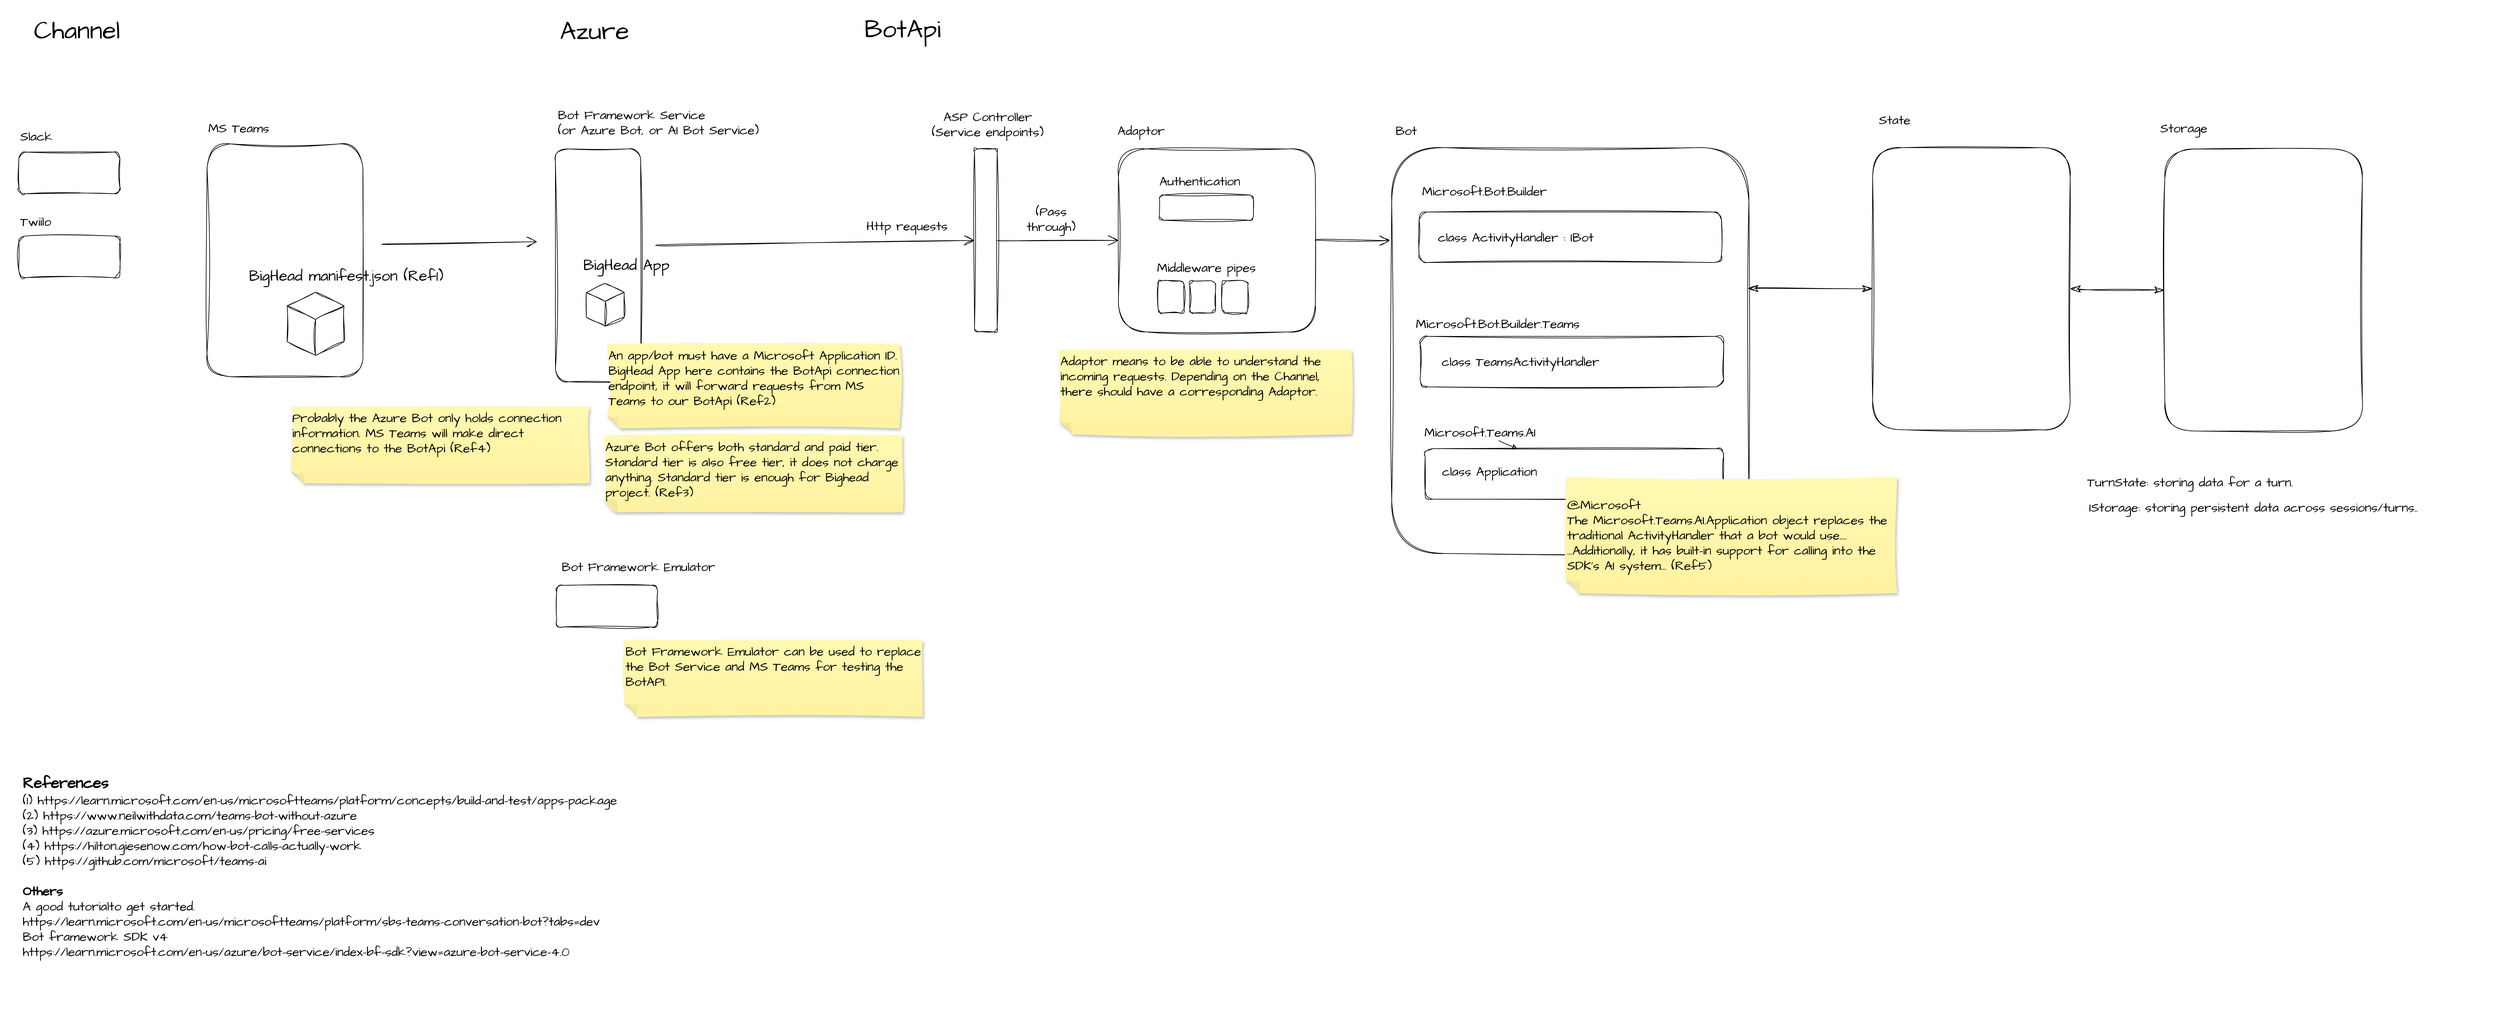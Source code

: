 <mxfile>
    <diagram id="omJeIMPCBmoMKP9RTQOr" name="Page-1">
        <mxGraphModel dx="3477" dy="1987" grid="0" gridSize="10" guides="1" tooltips="1" connect="1" arrows="1" fold="1" page="0" pageScale="1" pageWidth="850" pageHeight="1100" math="0" shadow="0">
            <root>
                <mxCell id="0"/>
                <mxCell id="1" parent="0"/>
                <mxCell id="aLLUGJKtQxOMLBAeckh2-10" style="edgeStyle=none;curved=1;rounded=1;hachureGap=4;orthogonalLoop=1;jettySize=auto;html=1;entryX=-0.005;entryY=0.229;entryDx=0;entryDy=0;fontFamily=Architects Daughter;fontSource=https%3A%2F%2Ffonts.googleapis.com%2Fcss%3Ffamily%3DArchitects%2BDaughter;fontSize=16;startSize=14;endArrow=open;endSize=14;sourcePerimeterSpacing=8;targetPerimeterSpacing=8;entryPerimeter=0;exitX=1;exitY=0.5;exitDx=0;exitDy=0;sketch=1;curveFitting=1;jiggle=2;" parent="1" source="aLLUGJKtQxOMLBAeckh2-1" target="aLLUGJKtQxOMLBAeckh2-4" edge="1">
                    <mxGeometry relative="1" as="geometry"/>
                </mxCell>
                <mxCell id="aLLUGJKtQxOMLBAeckh2-1" value="" style="rounded=1;whiteSpace=wrap;html=1;hachureGap=4;fontFamily=Architects Daughter;fontSource=https%3A%2F%2Ffonts.googleapis.com%2Fcss%3Ffamily%3DArchitects%2BDaughter;sketch=1;curveFitting=1;jiggle=2;" parent="1" vertex="1">
                    <mxGeometry x="183" y="-1" width="312" height="290" as="geometry"/>
                </mxCell>
                <mxCell id="aLLUGJKtQxOMLBAeckh2-57" style="edgeStyle=none;curved=1;rounded=1;hachureGap=4;orthogonalLoop=1;jettySize=auto;html=1;entryX=0;entryY=0.5;entryDx=0;entryDy=0;fontFamily=Architects Daughter;fontSource=https%3A%2F%2Ffonts.googleapis.com%2Fcss%3Ffamily%3DArchitects%2BDaughter;fontSize=16;startSize=14;endArrow=classicThin;endSize=14;sourcePerimeterSpacing=8;targetPerimeterSpacing=8;startArrow=classicThin;startFill=1;endFill=1;exitX=0.997;exitY=0.347;exitDx=0;exitDy=0;exitPerimeter=0;sketch=1;curveFitting=1;jiggle=2;" parent="1" source="aLLUGJKtQxOMLBAeckh2-4" target="aLLUGJKtQxOMLBAeckh2-56" edge="1">
                    <mxGeometry relative="1" as="geometry"/>
                </mxCell>
                <mxCell id="aLLUGJKtQxOMLBAeckh2-4" value="" style="rounded=1;whiteSpace=wrap;html=1;hachureGap=4;fontFamily=Architects Daughter;fontSource=https%3A%2F%2Ffonts.googleapis.com%2Fcss%3Ffamily%3DArchitects%2BDaughter;sketch=1;curveFitting=1;jiggle=2;" parent="1" vertex="1">
                    <mxGeometry x="616" y="-3" width="566" height="643" as="geometry"/>
                </mxCell>
                <mxCell id="aLLUGJKtQxOMLBAeckh2-6" value="Adaptor" style="text;strokeColor=none;fillColor=none;html=1;align=center;verticalAlign=middle;whiteSpace=wrap;rounded=1;fontSize=20;fontFamily=Architects Daughter;fontSource=https%3A%2F%2Ffonts.googleapis.com%2Fcss%3Ffamily%3DArchitects%2BDaughter;sketch=1;curveFitting=1;jiggle=2;" parent="1" vertex="1">
                    <mxGeometry x="189" y="-45" width="60" height="30" as="geometry"/>
                </mxCell>
                <mxCell id="aLLUGJKtQxOMLBAeckh2-9" value="Bot" style="text;strokeColor=none;fillColor=none;html=1;align=center;verticalAlign=middle;whiteSpace=wrap;rounded=1;fontSize=20;fontFamily=Architects Daughter;fontSource=https%3A%2F%2Ffonts.googleapis.com%2Fcss%3Ffamily%3DArchitects%2BDaughter;sketch=1;curveFitting=1;jiggle=2;" parent="1" vertex="1">
                    <mxGeometry x="609" y="-45" width="60" height="30" as="geometry"/>
                </mxCell>
                <mxCell id="aLLUGJKtQxOMLBAeckh2-13" value="" style="rounded=1;whiteSpace=wrap;html=1;hachureGap=4;fontFamily=Architects Daughter;fontSource=https%3A%2F%2Ffonts.googleapis.com%2Fcss%3Ffamily%3DArchitects%2BDaughter;sketch=1;curveFitting=1;jiggle=2;" parent="1" vertex="1">
                    <mxGeometry x="-45" y="-1" width="36" height="290" as="geometry"/>
                </mxCell>
                <mxCell id="aLLUGJKtQxOMLBAeckh2-14" value="ASP Controller&lt;div&gt;(Service endpoints)&lt;/div&gt;" style="text;strokeColor=none;fillColor=none;html=1;align=center;verticalAlign=middle;whiteSpace=wrap;rounded=1;fontSize=20;fontFamily=Architects Daughter;fontSource=https%3A%2F%2Ffonts.googleapis.com%2Fcss%3Ffamily%3DArchitects%2BDaughter;sketch=1;curveFitting=1;jiggle=2;" parent="1" vertex="1">
                    <mxGeometry x="-145" y="-55" width="241.5" height="30" as="geometry"/>
                </mxCell>
                <mxCell id="aLLUGJKtQxOMLBAeckh2-16" style="edgeStyle=none;curved=1;rounded=1;hachureGap=4;orthogonalLoop=1;jettySize=auto;html=1;entryX=0;entryY=0.5;entryDx=0;entryDy=0;fontFamily=Architects Daughter;fontSource=https%3A%2F%2Ffonts.googleapis.com%2Fcss%3Ffamily%3DArchitects%2BDaughter;fontSize=16;startSize=14;endArrow=open;endSize=14;sourcePerimeterSpacing=8;targetPerimeterSpacing=8;exitX=1;exitY=0.5;exitDx=0;exitDy=0;sketch=1;curveFitting=1;jiggle=2;" parent="1" source="aLLUGJKtQxOMLBAeckh2-13" target="aLLUGJKtQxOMLBAeckh2-1" edge="1">
                    <mxGeometry relative="1" as="geometry"/>
                </mxCell>
                <mxCell id="aLLUGJKtQxOMLBAeckh2-17" value="Http requests" style="text;strokeColor=none;fillColor=none;html=1;align=center;verticalAlign=middle;whiteSpace=wrap;rounded=1;fontSize=20;fontFamily=Architects Daughter;fontSource=https%3A%2F%2Ffonts.googleapis.com%2Fcss%3Ffamily%3DArchitects%2BDaughter;sketch=1;curveFitting=1;jiggle=2;" parent="1" vertex="1">
                    <mxGeometry x="-226" y="106" width="148" height="30" as="geometry"/>
                </mxCell>
                <mxCell id="aLLUGJKtQxOMLBAeckh2-20" value="" style="edgeStyle=none;orthogonalLoop=1;jettySize=auto;html=1;rounded=1;hachureGap=4;fontFamily=Architects Daughter;fontSource=https%3A%2F%2Ffonts.googleapis.com%2Fcss%3Ffamily%3DArchitects%2BDaughter;fontSize=16;startSize=14;endArrow=open;endSize=14;sourcePerimeterSpacing=8;targetPerimeterSpacing=8;curved=1;entryX=0;entryY=0.5;entryDx=0;entryDy=0;sketch=1;curveFitting=1;jiggle=2;" parent="1" target="aLLUGJKtQxOMLBAeckh2-13" edge="1">
                    <mxGeometry width="140" relative="1" as="geometry">
                        <mxPoint x="-550" y="152" as="sourcePoint"/>
                        <mxPoint x="-234" y="183" as="targetPoint"/>
                        <Array as="points"/>
                    </mxGeometry>
                </mxCell>
                <mxCell id="aLLUGJKtQxOMLBAeckh2-21" value="(Pass through)" style="text;strokeColor=none;fillColor=none;html=1;align=center;verticalAlign=middle;whiteSpace=wrap;rounded=1;fontSize=20;fontFamily=Architects Daughter;fontSource=https%3A%2F%2Ffonts.googleapis.com%2Fcss%3Ffamily%3DArchitects%2BDaughter;sketch=1;curveFitting=1;jiggle=2;" parent="1" vertex="1">
                    <mxGeometry x="38" y="95" width="77" height="30" as="geometry"/>
                </mxCell>
                <mxCell id="aLLUGJKtQxOMLBAeckh2-43" value="" style="group;rounded=1;sketch=1;curveFitting=1;jiggle=2;" parent="1" vertex="1" connectable="0">
                    <mxGeometry x="227" y="172" width="191" height="87" as="geometry"/>
                </mxCell>
                <mxCell id="aLLUGJKtQxOMLBAeckh2-5" value="" style="rounded=1;whiteSpace=wrap;html=1;hachureGap=4;fontFamily=Architects Daughter;fontSource=https%3A%2F%2Ffonts.googleapis.com%2Fcss%3Ffamily%3DArchitects%2BDaughter;sketch=1;curveFitting=1;jiggle=2;" parent="aLLUGJKtQxOMLBAeckh2-43" vertex="1">
                    <mxGeometry x="19" y="36" width="41" height="51" as="geometry"/>
                </mxCell>
                <mxCell id="aLLUGJKtQxOMLBAeckh2-25" value="" style="rounded=1;whiteSpace=wrap;html=1;hachureGap=4;fontFamily=Architects Daughter;fontSource=https%3A%2F%2Ffonts.googleapis.com%2Fcss%3Ffamily%3DArchitects%2BDaughter;sketch=1;curveFitting=1;jiggle=2;" parent="aLLUGJKtQxOMLBAeckh2-43" vertex="1">
                    <mxGeometry x="69" y="36" width="41" height="51" as="geometry"/>
                </mxCell>
                <mxCell id="aLLUGJKtQxOMLBAeckh2-26" value="" style="rounded=1;whiteSpace=wrap;html=1;hachureGap=4;fontFamily=Architects Daughter;fontSource=https%3A%2F%2Ffonts.googleapis.com%2Fcss%3Ffamily%3DArchitects%2BDaughter;sketch=1;curveFitting=1;jiggle=2;" parent="aLLUGJKtQxOMLBAeckh2-43" vertex="1">
                    <mxGeometry x="120" y="36" width="41" height="51" as="geometry"/>
                </mxCell>
                <mxCell id="aLLUGJKtQxOMLBAeckh2-27" value="Middleware pipes" style="text;strokeColor=none;fillColor=none;html=1;align=center;verticalAlign=middle;whiteSpace=wrap;rounded=1;fontSize=20;fontFamily=Architects Daughter;fontSource=https%3A%2F%2Ffonts.googleapis.com%2Fcss%3Ffamily%3DArchitects%2BDaughter;sketch=1;curveFitting=1;jiggle=2;" parent="aLLUGJKtQxOMLBAeckh2-43" vertex="1">
                    <mxGeometry width="191" height="30" as="geometry"/>
                </mxCell>
                <mxCell id="aLLUGJKtQxOMLBAeckh2-46" value="" style="group;rounded=1;sketch=1;curveFitting=1;jiggle=2;" parent="1" vertex="1" connectable="0">
                    <mxGeometry x="248" y="35" width="149" height="77" as="geometry"/>
                </mxCell>
                <mxCell id="aLLUGJKtQxOMLBAeckh2-44" value="" style="rounded=1;whiteSpace=wrap;html=1;hachureGap=4;fontFamily=Architects Daughter;fontSource=https%3A%2F%2Ffonts.googleapis.com%2Fcss%3Ffamily%3DArchitects%2BDaughter;sketch=1;curveFitting=1;jiggle=2;" parent="aLLUGJKtQxOMLBAeckh2-46" vertex="1">
                    <mxGeometry y="37" width="149" height="40" as="geometry"/>
                </mxCell>
                <mxCell id="aLLUGJKtQxOMLBAeckh2-45" value="Authentication" style="text;strokeColor=none;fillColor=none;html=1;align=center;verticalAlign=middle;whiteSpace=wrap;rounded=1;fontSize=20;fontFamily=Architects Daughter;fontSource=https%3A%2F%2Ffonts.googleapis.com%2Fcss%3Ffamily%3DArchitects%2BDaughter;sketch=1;curveFitting=1;jiggle=2;" parent="aLLUGJKtQxOMLBAeckh2-46" vertex="1">
                    <mxGeometry x="34" width="60" height="30" as="geometry"/>
                </mxCell>
                <mxCell id="aLLUGJKtQxOMLBAeckh2-48" value="" style="rounded=1;whiteSpace=wrap;html=1;hachureGap=4;fontFamily=Architects Daughter;fontSource=https%3A%2F%2Ffonts.googleapis.com%2Fcss%3Ffamily%3DArchitects%2BDaughter;sketch=1;curveFitting=1;jiggle=2;" parent="1" vertex="1">
                    <mxGeometry x="-1261" y="-9" width="247" height="369" as="geometry"/>
                </mxCell>
                <mxCell id="aLLUGJKtQxOMLBAeckh2-49" value="Channel" style="text;strokeColor=none;fillColor=none;html=1;align=center;verticalAlign=middle;whiteSpace=wrap;rounded=1;fontSize=40;fontFamily=Architects Daughter;fontSource=https%3A%2F%2Ffonts.googleapis.com%2Fcss%3Ffamily%3DArchitects%2BDaughter;sketch=1;curveFitting=1;jiggle=2;" parent="1" vertex="1">
                    <mxGeometry x="-1589" y="-228" width="244" height="80" as="geometry"/>
                </mxCell>
                <mxCell id="aLLUGJKtQxOMLBAeckh2-50" value="MS Teams" style="text;strokeColor=none;fillColor=none;html=1;align=left;verticalAlign=middle;whiteSpace=wrap;rounded=1;fontSize=20;fontFamily=Architects Daughter;fontSource=https%3A%2F%2Ffonts.googleapis.com%2Fcss%3Ffamily%3DArchitects%2BDaughter;sketch=1;curveFitting=1;jiggle=2;" parent="1" vertex="1">
                    <mxGeometry x="-1261" y="-49" width="150" height="30" as="geometry"/>
                </mxCell>
                <mxCell id="aLLUGJKtQxOMLBAeckh2-51" value="" style="rounded=1;whiteSpace=wrap;html=1;hachureGap=4;fontFamily=Architects Daughter;fontSource=https%3A%2F%2Ffonts.googleapis.com%2Fcss%3Ffamily%3DArchitects%2BDaughter;sketch=1;curveFitting=1;jiggle=2;" parent="1" vertex="1">
                    <mxGeometry x="-1559" y="4" width="160" height="66" as="geometry"/>
                </mxCell>
                <mxCell id="aLLUGJKtQxOMLBAeckh2-52" value="Slack" style="text;strokeColor=none;fillColor=none;html=1;align=left;verticalAlign=middle;whiteSpace=wrap;rounded=1;fontSize=20;fontFamily=Architects Daughter;fontSource=https%3A%2F%2Ffonts.googleapis.com%2Fcss%3Ffamily%3DArchitects%2BDaughter;sketch=1;curveFitting=1;jiggle=2;" parent="1" vertex="1">
                    <mxGeometry x="-1559" y="-36" width="150" height="30" as="geometry"/>
                </mxCell>
                <mxCell id="aLLUGJKtQxOMLBAeckh2-53" value="" style="rounded=1;whiteSpace=wrap;html=1;hachureGap=4;fontFamily=Architects Daughter;fontSource=https%3A%2F%2Ffonts.googleapis.com%2Fcss%3Ffamily%3DArchitects%2BDaughter;sketch=1;curveFitting=1;jiggle=2;" parent="1" vertex="1">
                    <mxGeometry x="-1559" y="137" width="160" height="66" as="geometry"/>
                </mxCell>
                <mxCell id="aLLUGJKtQxOMLBAeckh2-54" value="Twiilo" style="text;strokeColor=none;fillColor=none;html=1;align=left;verticalAlign=middle;whiteSpace=wrap;rounded=1;fontSize=20;fontFamily=Architects Daughter;fontSource=https%3A%2F%2Ffonts.googleapis.com%2Fcss%3Ffamily%3DArchitects%2BDaughter;sketch=1;curveFitting=1;jiggle=2;" parent="1" vertex="1">
                    <mxGeometry x="-1559" y="99" width="150" height="30" as="geometry"/>
                </mxCell>
                <mxCell id="aLLUGJKtQxOMLBAeckh2-55" value="State" style="text;strokeColor=none;fillColor=none;html=1;align=center;verticalAlign=middle;whiteSpace=wrap;rounded=1;fontSize=20;fontFamily=Architects Daughter;fontSource=https%3A%2F%2Ffonts.googleapis.com%2Fcss%3Ffamily%3DArchitects%2BDaughter;sketch=1;curveFitting=1;jiggle=2;" parent="1" vertex="1">
                    <mxGeometry x="1383" y="-62" width="60" height="30" as="geometry"/>
                </mxCell>
                <mxCell id="aLLUGJKtQxOMLBAeckh2-56" value="" style="rounded=1;whiteSpace=wrap;html=1;hachureGap=4;fontFamily=Architects Daughter;fontSource=https%3A%2F%2Ffonts.googleapis.com%2Fcss%3Ffamily%3DArchitects%2BDaughter;sketch=1;curveFitting=1;jiggle=2;" parent="1" vertex="1">
                    <mxGeometry x="1378" y="-3" width="313" height="447" as="geometry"/>
                </mxCell>
                <mxCell id="aLLUGJKtQxOMLBAeckh2-58" value="" style="rounded=1;whiteSpace=wrap;html=1;hachureGap=4;fontFamily=Architects Daughter;fontSource=https%3A%2F%2Ffonts.googleapis.com%2Fcss%3Ffamily%3DArchitects%2BDaughter;sketch=1;curveFitting=1;jiggle=2;" parent="1" vertex="1">
                    <mxGeometry x="1841" y="-1" width="313" height="447" as="geometry"/>
                </mxCell>
                <mxCell id="aLLUGJKtQxOMLBAeckh2-59" style="edgeStyle=none;curved=1;rounded=1;hachureGap=4;orthogonalLoop=1;jettySize=auto;html=1;entryX=0;entryY=0.5;entryDx=0;entryDy=0;fontFamily=Architects Daughter;fontSource=https%3A%2F%2Ffonts.googleapis.com%2Fcss%3Ffamily%3DArchitects%2BDaughter;fontSize=16;startSize=14;endArrow=classicThin;endSize=14;sourcePerimeterSpacing=8;targetPerimeterSpacing=8;startArrow=classicThin;startFill=1;endFill=1;exitX=1;exitY=0.5;exitDx=0;exitDy=0;sketch=1;curveFitting=1;jiggle=2;" parent="1" source="aLLUGJKtQxOMLBAeckh2-56" target="aLLUGJKtQxOMLBAeckh2-58" edge="1">
                    <mxGeometry relative="1" as="geometry">
                        <mxPoint x="1691" y="199.5" as="sourcePoint"/>
                        <mxPoint x="1879" y="196.5" as="targetPoint"/>
                    </mxGeometry>
                </mxCell>
                <mxCell id="aLLUGJKtQxOMLBAeckh2-60" value="Storage" style="text;strokeColor=none;fillColor=none;html=1;align=center;verticalAlign=middle;whiteSpace=wrap;rounded=1;fontSize=20;fontFamily=Architects Daughter;fontSource=https%3A%2F%2Ffonts.googleapis.com%2Fcss%3Ffamily%3DArchitects%2BDaughter;sketch=1;curveFitting=1;jiggle=2;" parent="1" vertex="1">
                    <mxGeometry x="1841" y="-49" width="60" height="30" as="geometry"/>
                </mxCell>
                <mxCell id="aLLUGJKtQxOMLBAeckh2-66" value="" style="group;rounded=1;sketch=1;curveFitting=1;jiggle=2;" parent="1" vertex="1" connectable="0">
                    <mxGeometry x="1716" y="512" width="655" height="70" as="geometry"/>
                </mxCell>
                <mxCell id="aLLUGJKtQxOMLBAeckh2-64" value="TurnState: storing data for a turn." style="text;strokeColor=none;fillColor=none;html=1;align=left;verticalAlign=middle;whiteSpace=wrap;rounded=1;fontSize=20;fontFamily=Architects Daughter;fontSource=https%3A%2F%2Ffonts.googleapis.com%2Fcss%3Ffamily%3DArchitects%2BDaughter;sketch=1;curveFitting=1;jiggle=2;" parent="aLLUGJKtQxOMLBAeckh2-66" vertex="1">
                    <mxGeometry width="426" height="30" as="geometry"/>
                </mxCell>
                <mxCell id="aLLUGJKtQxOMLBAeckh2-65" value="IStorage: storing persistent data across sessions/turns.." style="text;strokeColor=none;fillColor=none;html=1;align=left;verticalAlign=middle;whiteSpace=wrap;rounded=1;fontSize=20;fontFamily=Architects Daughter;fontSource=https%3A%2F%2Ffonts.googleapis.com%2Fcss%3Ffamily%3DArchitects%2BDaughter;sketch=1;curveFitting=1;jiggle=2;" parent="aLLUGJKtQxOMLBAeckh2-66" vertex="1">
                    <mxGeometry x="3" y="40" width="652" height="30" as="geometry"/>
                </mxCell>
                <mxCell id="aLLUGJKtQxOMLBAeckh2-69" value="" style="group;rounded=1;sketch=1;curveFitting=1;jiggle=2;" parent="1" vertex="1" connectable="0">
                    <mxGeometry x="661" y="261" width="481" height="115" as="geometry"/>
                </mxCell>
                <mxCell id="aLLUGJKtQxOMLBAeckh2-30" value="Microsoft.Bot.Builder.Teams" style="text;strokeColor=none;fillColor=none;html=1;align=center;verticalAlign=middle;whiteSpace=wrap;rounded=1;fontSize=20;fontFamily=Architects Daughter;fontSource=https%3A%2F%2Ffonts.googleapis.com%2Fcss%3Ffamily%3DArchitects%2BDaughter;sketch=1;curveFitting=1;jiggle=2;" parent="aLLUGJKtQxOMLBAeckh2-69" vertex="1">
                    <mxGeometry x="93" width="60" height="30" as="geometry"/>
                </mxCell>
                <mxCell id="aLLUGJKtQxOMLBAeckh2-31" value="" style="rounded=1;whiteSpace=wrap;html=1;hachureGap=4;fontFamily=Architects Daughter;fontSource=https%3A%2F%2Ffonts.googleapis.com%2Fcss%3Ffamily%3DArchitects%2BDaughter;sketch=1;curveFitting=1;jiggle=2;" parent="aLLUGJKtQxOMLBAeckh2-69" vertex="1">
                    <mxGeometry y="35" width="481" height="80" as="geometry"/>
                </mxCell>
                <mxCell id="aLLUGJKtQxOMLBAeckh2-32" value="class TeamsActivityHandler" style="text;strokeColor=none;fillColor=none;html=1;align=center;verticalAlign=middle;whiteSpace=wrap;rounded=1;fontSize=20;fontFamily=Architects Daughter;fontSource=https%3A%2F%2Ffonts.googleapis.com%2Fcss%3Ffamily%3DArchitects%2BDaughter;sketch=1;curveFitting=1;jiggle=2;" parent="aLLUGJKtQxOMLBAeckh2-69" vertex="1">
                    <mxGeometry x="20" y="60" width="278" height="30" as="geometry"/>
                </mxCell>
                <mxCell id="aLLUGJKtQxOMLBAeckh2-76" value="" style="group;rounded=1;sketch=1;curveFitting=1;jiggle=2;" parent="1" vertex="1" connectable="0">
                    <mxGeometry x="669" y="433" width="473" height="121" as="geometry"/>
                </mxCell>
                <mxCell id="32" value="" style="edgeStyle=none;sketch=1;hachureGap=4;jiggle=2;curveFitting=1;html=1;fontFamily=Architects Daughter;fontSource=https%3A%2F%2Ffonts.googleapis.com%2Fcss%3Ffamily%3DArchitects%2BDaughter;fontSize=16;" edge="1" parent="aLLUGJKtQxOMLBAeckh2-76" source="aLLUGJKtQxOMLBAeckh2-39" target="aLLUGJKtQxOMLBAeckh2-40">
                    <mxGeometry relative="1" as="geometry"/>
                </mxCell>
                <mxCell id="aLLUGJKtQxOMLBAeckh2-39" value="Microsoft.Teams.AI" style="text;strokeColor=none;fillColor=none;html=1;align=center;verticalAlign=middle;whiteSpace=wrap;rounded=1;fontSize=20;fontFamily=Architects Daughter;fontSource=https%3A%2F%2Ffonts.googleapis.com%2Fcss%3Ffamily%3DArchitects%2BDaughter;sketch=1;curveFitting=1;jiggle=2;" parent="aLLUGJKtQxOMLBAeckh2-76" vertex="1">
                    <mxGeometry x="57" width="60" height="30" as="geometry"/>
                </mxCell>
                <mxCell id="aLLUGJKtQxOMLBAeckh2-40" value="" style="rounded=1;whiteSpace=wrap;html=1;hachureGap=4;fontFamily=Architects Daughter;fontSource=https%3A%2F%2Ffonts.googleapis.com%2Fcss%3Ffamily%3DArchitects%2BDaughter;sketch=1;curveFitting=1;jiggle=2;" parent="aLLUGJKtQxOMLBAeckh2-76" vertex="1">
                    <mxGeometry y="41" width="473" height="80" as="geometry"/>
                </mxCell>
                <mxCell id="aLLUGJKtQxOMLBAeckh2-41" value="class&amp;nbsp;Application" style="text;strokeColor=none;fillColor=none;html=1;align=center;verticalAlign=middle;whiteSpace=wrap;rounded=1;fontSize=20;fontFamily=Architects Daughter;fontSource=https%3A%2F%2Ffonts.googleapis.com%2Fcss%3Ffamily%3DArchitects%2BDaughter;sketch=1;curveFitting=1;jiggle=2;" parent="aLLUGJKtQxOMLBAeckh2-76" vertex="1">
                    <mxGeometry x="72" y="62" width="60" height="30" as="geometry"/>
                </mxCell>
                <mxCell id="aLLUGJKtQxOMLBAeckh2-77" value="" style="rounded=1;whiteSpace=wrap;html=1;hachureGap=4;fontFamily=Architects Daughter;fontSource=https%3A%2F%2Ffonts.googleapis.com%2Fcss%3Ffamily%3DArchitects%2BDaughter;sketch=1;curveFitting=1;jiggle=2;" parent="1" vertex="1">
                    <mxGeometry x="659.5" y="99" width="479" height="80" as="geometry"/>
                </mxCell>
                <mxCell id="aLLUGJKtQxOMLBAeckh2-70" value="class ActivityHandler : IBot" style="text;strokeColor=none;fillColor=none;html=1;align=center;verticalAlign=middle;whiteSpace=wrap;rounded=1;fontSize=20;fontFamily=Architects Daughter;fontSource=https%3A%2F%2Ffonts.googleapis.com%2Fcss%3Ffamily%3DArchitects%2BDaughter;sketch=1;curveFitting=1;jiggle=2;" parent="1" vertex="1">
                    <mxGeometry x="669" y="124" width="287" height="30" as="geometry"/>
                </mxCell>
                <mxCell id="aLLUGJKtQxOMLBAeckh2-79" value="Microsoft.Bot.Builder" style="text;strokeColor=none;fillColor=none;html=1;align=center;verticalAlign=middle;whiteSpace=wrap;rounded=1;fontSize=20;fontFamily=Architects Daughter;fontSource=https%3A%2F%2Ffonts.googleapis.com%2Fcss%3Ffamily%3DArchitects%2BDaughter;sketch=1;curveFitting=1;jiggle=2;" parent="1" vertex="1">
                    <mxGeometry x="733" y="51" width="60" height="30" as="geometry"/>
                </mxCell>
                <mxCell id="aLLUGJKtQxOMLBAeckh2-42" value="&lt;div&gt;&lt;span style=&quot;font-size: 20px;&quot;&gt;@Microsoft&lt;br&gt;The&amp;nbsp;&lt;/span&gt;&lt;span style=&quot;font-size: 20px; background-color: initial;&quot;&gt;Microsoft.Teams.AI.&lt;/span&gt;&lt;span style=&quot;font-size: 20px; background-color: initial;&quot;&gt;Application object replaces the traditional ActivityHandler that a bot would use....&lt;br&gt;...&lt;/span&gt;&lt;span style=&quot;background-color: initial; font-size: 20px;&quot;&gt;Additionally, it has built-in&amp;nbsp;&lt;/span&gt;&lt;span style=&quot;font-size: 20px; background-color: initial;&quot;&gt;support for calling into the SDK's AI system... (Ref5)&lt;/span&gt;&lt;/div&gt;" style="shape=note;whiteSpace=wrap;html=1;backgroundOutline=1;fontColor=#000000;darkOpacity=0.05;fillColor=#FFF9B2;strokeColor=none;fillStyle=solid;direction=west;gradientDirection=north;gradientColor=#FFF2A1;shadow=1;size=20;pointerEvents=1;hachureGap=4;fontFamily=Architects Daughter;fontSource=https%3A%2F%2Ffonts.googleapis.com%2Fcss%3Ffamily%3DArchitects%2BDaughter;align=left;rounded=1;sketch=1;curveFitting=1;jiggle=2;" parent="1" vertex="1">
                    <mxGeometry x="892" y="519" width="525" height="184" as="geometry"/>
                </mxCell>
                <mxCell id="JkmGiK_cptjWQQp2U92V-1" value="" style="rounded=1;whiteSpace=wrap;html=1;hachureGap=4;fontFamily=Architects Daughter;fontSource=https%3A%2F%2Ffonts.googleapis.com%2Fcss%3Ffamily%3DArchitects%2BDaughter;sketch=1;curveFitting=1;jiggle=2;" parent="1" vertex="1">
                    <mxGeometry x="-707" y="690.5" width="160" height="66" as="geometry"/>
                </mxCell>
                <mxCell id="JkmGiK_cptjWQQp2U92V-2" value="Bot Framework Emulator" style="text;strokeColor=none;fillColor=none;html=1;align=left;verticalAlign=middle;whiteSpace=wrap;rounded=1;fontSize=20;fontFamily=Architects Daughter;fontSource=https%3A%2F%2Ffonts.googleapis.com%2Fcss%3Ffamily%3DArchitects%2BDaughter;sketch=1;curveFitting=1;jiggle=2;" parent="1" vertex="1">
                    <mxGeometry x="-701" y="646" width="260" height="30" as="geometry"/>
                </mxCell>
                <mxCell id="6" value="" style="html=1;whiteSpace=wrap;shape=isoCube2;backgroundOutline=1;isoAngle=15;rounded=1;sketch=1;hachureGap=4;jiggle=2;curveFitting=1;fontFamily=Architects Daughter;fontSource=https%3A%2F%2Ffonts.googleapis.com%2Fcss%3Ffamily%3DArchitects%2BDaughter;fontSize=20;" parent="1" vertex="1">
                    <mxGeometry x="-1134" y="226" width="90" height="100" as="geometry"/>
                </mxCell>
                <mxCell id="8" value="&lt;span style=&quot;font-size: 24px;&quot;&gt;BigHead manifest.json (Ref1)&lt;/span&gt;" style="text;html=1;strokeColor=none;fillColor=none;align=center;verticalAlign=middle;whiteSpace=wrap;rounded=0;sketch=1;hachureGap=4;jiggle=2;curveFitting=1;fontFamily=Architects Daughter;fontSource=https%3A%2F%2Ffonts.googleapis.com%2Fcss%3Ffamily%3DArchitects%2BDaughter;fontSize=20;fontStyle=0" parent="1" vertex="1">
                    <mxGeometry x="-1197" y="186" width="313" height="30" as="geometry"/>
                </mxCell>
                <mxCell id="10" value="&lt;span style=&quot;font-size: 24px; font-weight: 700;&quot;&gt;References&lt;br&gt;&lt;/span&gt;(1) https://learn.microsoft.com/en-us/microsoftteams/platform/concepts/build-and-test/apps-package&lt;br&gt;(2)&amp;nbsp;https://www.neilwithdata.com/teams-bot-without-azure&lt;br&gt;(3)&amp;nbsp;https://azure.microsoft.com/en-us/pricing/free-services&lt;br&gt;(4) https://hilton.giesenow.com/how-bot-calls-actually-work&lt;br&gt;(5)&amp;nbsp;https://github.com/microsoft/teams-ai&lt;br&gt;&lt;br&gt;&lt;b&gt;Others&lt;/b&gt;&lt;br&gt;A good tutorialto get started.&lt;br&gt;https://learn.microsoft.com/en-us/microsoftteams/platform/sbs-teams-conversation-bot?tabs=dev&lt;br&gt;Bot framework SDK v4&lt;br&gt;&lt;span style=&quot;text-align: center;&quot;&gt;https://learn.microsoft.com/en-us/azure/bot-service/index-bf-sdk?view=azure-bot-service-4.0&lt;/span&gt;" style="text;html=1;strokeColor=none;fillColor=none;align=left;verticalAlign=top;whiteSpace=wrap;rounded=0;sketch=1;hachureGap=4;jiggle=2;curveFitting=1;fontFamily=Architects Daughter;fontSource=https%3A%2F%2Ffonts.googleapis.com%2Fcss%3Ffamily%3DArchitects%2BDaughter;fontSize=20;labelPosition=center;verticalLabelPosition=middle;" parent="1" vertex="1">
                    <mxGeometry x="-1555" y="984" width="1091" height="388" as="geometry"/>
                </mxCell>
                <mxCell id="14" value="Azure" style="text;strokeColor=none;fillColor=none;html=1;align=center;verticalAlign=middle;whiteSpace=wrap;rounded=1;fontSize=40;fontFamily=Architects Daughter;fontSource=https%3A%2F%2Ffonts.googleapis.com%2Fcss%3Ffamily%3DArchitects%2BDaughter;sketch=1;curveFitting=1;jiggle=2;" parent="1" vertex="1">
                    <mxGeometry x="-753" y="-234" width="212" height="94" as="geometry"/>
                </mxCell>
                <mxCell id="15" value="Bot Framework Service&lt;br&gt;(or Azure Bot, or AI Bot Service)" style="text;strokeColor=none;fillColor=none;html=1;align=left;verticalAlign=middle;whiteSpace=wrap;rounded=1;fontSize=20;fontFamily=Architects Daughter;fontSource=https%3A%2F%2Ffonts.googleapis.com%2Fcss%3Ffamily%3DArchitects%2BDaughter;sketch=1;curveFitting=1;jiggle=2;" parent="1" vertex="1">
                    <mxGeometry x="-707" y="-72" width="353" height="58" as="geometry"/>
                </mxCell>
                <mxCell id="16" value="" style="rounded=1;whiteSpace=wrap;html=1;hachureGap=4;fontFamily=Architects Daughter;fontSource=https%3A%2F%2Ffonts.googleapis.com%2Fcss%3Ffamily%3DArchitects%2BDaughter;sketch=1;curveFitting=1;jiggle=2;" parent="1" vertex="1">
                    <mxGeometry x="-709" y="-1" width="135" height="369" as="geometry"/>
                </mxCell>
                <mxCell id="20" value="BotApi" style="text;strokeColor=none;fillColor=none;html=1;align=center;verticalAlign=middle;whiteSpace=wrap;rounded=1;fontSize=40;fontFamily=Architects Daughter;fontSource=https%3A%2F%2Ffonts.googleapis.com%2Fcss%3Ffamily%3DArchitects%2BDaughter;sketch=1;curveFitting=1;jiggle=2;" parent="1" vertex="1">
                    <mxGeometry x="-265" y="-237" width="212" height="94" as="geometry"/>
                </mxCell>
                <mxCell id="21" value="" style="edgeStyle=none;orthogonalLoop=1;jettySize=auto;html=1;rounded=1;hachureGap=4;fontFamily=Architects Daughter;fontSource=https%3A%2F%2Ffonts.googleapis.com%2Fcss%3Ffamily%3DArchitects%2BDaughter;fontSize=16;startSize=14;endArrow=open;endSize=14;sourcePerimeterSpacing=8;targetPerimeterSpacing=8;curved=1;sketch=1;curveFitting=1;jiggle=2;" parent="1" edge="1">
                    <mxGeometry width="140" relative="1" as="geometry">
                        <mxPoint x="-984" y="150" as="sourcePoint"/>
                        <mxPoint x="-738" y="146" as="targetPoint"/>
                        <Array as="points"/>
                    </mxGeometry>
                </mxCell>
                <mxCell id="22" value="" style="html=1;whiteSpace=wrap;shape=isoCube2;backgroundOutline=1;isoAngle=15;rounded=1;sketch=1;hachureGap=4;jiggle=2;curveFitting=1;fontFamily=Architects Daughter;fontSource=https%3A%2F%2Ffonts.googleapis.com%2Fcss%3Ffamily%3DArchitects%2BDaughter;fontSize=20;" parent="1" vertex="1">
                    <mxGeometry x="-660" y="212" width="60" height="68" as="geometry"/>
                </mxCell>
                <mxCell id="23" value="&lt;span style=&quot;font-size: 24px;&quot;&gt;BigHead App&lt;br&gt;&lt;/span&gt;" style="text;html=1;strokeColor=none;fillColor=none;align=center;verticalAlign=middle;whiteSpace=wrap;rounded=0;sketch=1;hachureGap=4;jiggle=2;curveFitting=1;fontFamily=Architects Daughter;fontSource=https%3A%2F%2Ffonts.googleapis.com%2Fcss%3Ffamily%3DArchitects%2BDaughter;fontSize=20;fontStyle=0" parent="1" vertex="1">
                    <mxGeometry x="-753" y="168.5" width="313" height="30" as="geometry"/>
                </mxCell>
                <mxCell id="25" value="&lt;span style=&quot;font-size: 20px;&quot;&gt;An app/bot must have a Microsoft Application ID.&lt;br&gt;BigHead App here contains the BotApi connection endpoint, it will forward requests from MS Teams to our BotApi (Ref2)&lt;br&gt;&lt;/span&gt;" style="shape=note;whiteSpace=wrap;html=1;backgroundOutline=1;fontColor=#000000;darkOpacity=0.05;fillColor=#FFF9B2;strokeColor=none;fillStyle=solid;direction=west;gradientDirection=north;gradientColor=#FFF2A1;shadow=1;size=20;pointerEvents=1;hachureGap=4;fontFamily=Architects Daughter;fontSource=https%3A%2F%2Ffonts.googleapis.com%2Fcss%3Ffamily%3DArchitects%2BDaughter;align=left;rounded=1;sketch=1;curveFitting=1;jiggle=2;verticalAlign=top;" parent="1" vertex="1">
                    <mxGeometry x="-627" y="308" width="463" height="134" as="geometry"/>
                </mxCell>
                <mxCell id="27" value="&lt;span style=&quot;font-size: 20px;&quot;&gt;Azure Bot offers both standard and paid tier. Standard tier is also free tier, it does not charge anything. Standard tier is enough for Bighead project. (Ref3)&lt;br&gt;&lt;/span&gt;" style="shape=note;whiteSpace=wrap;html=1;backgroundOutline=1;fontColor=#000000;darkOpacity=0.05;fillColor=#FFF9B2;strokeColor=none;fillStyle=solid;direction=west;gradientDirection=north;gradientColor=#FFF2A1;shadow=1;size=20;pointerEvents=1;hachureGap=4;fontFamily=Architects Daughter;fontSource=https%3A%2F%2Ffonts.googleapis.com%2Fcss%3Ffamily%3DArchitects%2BDaughter;align=left;rounded=1;sketch=1;curveFitting=1;jiggle=2;verticalAlign=top;" parent="1" vertex="1">
                    <mxGeometry x="-632" y="453" width="473" height="122" as="geometry"/>
                </mxCell>
                <mxCell id="28" value="&lt;span style=&quot;font-size: 20px;&quot;&gt;Bot Framework Emulator can be used to replace the Bot Service and MS Teams for testing the BotAPI.&lt;br&gt;&lt;br&gt;&lt;/span&gt;" style="shape=note;whiteSpace=wrap;html=1;backgroundOutline=1;fontColor=#000000;darkOpacity=0.05;fillColor=#FFF9B2;strokeColor=none;fillStyle=solid;direction=west;gradientDirection=north;gradientColor=#FFF2A1;shadow=1;size=20;pointerEvents=1;hachureGap=4;fontFamily=Architects Daughter;fontSource=https%3A%2F%2Ffonts.googleapis.com%2Fcss%3Ffamily%3DArchitects%2BDaughter;align=left;rounded=1;sketch=1;curveFitting=1;jiggle=2;verticalAlign=top;" parent="1" vertex="1">
                    <mxGeometry x="-600" y="777" width="473" height="122" as="geometry"/>
                </mxCell>
                <mxCell id="29" value="&lt;span style=&quot;font-size: 20px;&quot;&gt;Adaptor means to be able to understand the incoming requests. Depending on the Channel, there should have a corresponding Adaptor.&lt;br&gt;&lt;/span&gt;" style="shape=note;whiteSpace=wrap;html=1;backgroundOutline=1;fontColor=#000000;darkOpacity=0.05;fillColor=#FFF9B2;strokeColor=none;fillStyle=solid;direction=west;gradientDirection=north;gradientColor=#FFF2A1;shadow=1;size=20;pointerEvents=1;hachureGap=4;fontFamily=Architects Daughter;fontSource=https%3A%2F%2Ffonts.googleapis.com%2Fcss%3Ffamily%3DArchitects%2BDaughter;align=left;rounded=1;sketch=1;curveFitting=1;jiggle=2;verticalAlign=top;" parent="1" vertex="1">
                    <mxGeometry x="89" y="317" width="463" height="134" as="geometry"/>
                </mxCell>
                <mxCell id="30" value="&lt;span style=&quot;font-size: 20px;&quot;&gt;Probably the Azure Bot only holds connection information. MS Teams will make direct connections to the BotApi (Ref4)&lt;br&gt;&lt;/span&gt;" style="shape=note;whiteSpace=wrap;html=1;backgroundOutline=1;fontColor=#000000;darkOpacity=0.05;fillColor=#FFF9B2;strokeColor=none;fillStyle=solid;direction=west;gradientDirection=north;gradientColor=#FFF2A1;shadow=1;size=20;pointerEvents=1;hachureGap=4;fontFamily=Architects Daughter;fontSource=https%3A%2F%2Ffonts.googleapis.com%2Fcss%3Ffamily%3DArchitects%2BDaughter;align=left;rounded=1;sketch=1;curveFitting=1;jiggle=2;verticalAlign=top;" vertex="1" parent="1">
                    <mxGeometry x="-1128" y="407" width="473" height="122" as="geometry"/>
                </mxCell>
            </root>
        </mxGraphModel>
    </diagram>
</mxfile>
